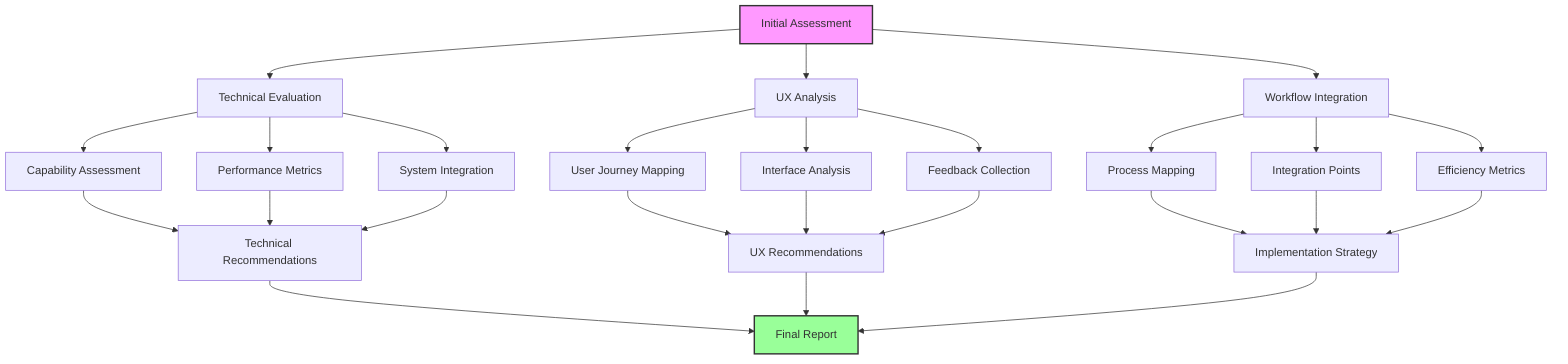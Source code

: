 flowchart TD
    A[Initial Assessment] --> B[Technical Evaluation]
    A --> C[UX Analysis]
    A --> D[Workflow Integration]
    
    B --> E[Capability Assessment]
    B --> F[Performance Metrics]
    B --> G[System Integration]
    
    C --> H[User Journey Mapping]
    C --> I[Interface Analysis]
    C --> J[Feedback Collection]
    
    D --> K[Process Mapping]
    D --> L[Integration Points]
    D --> M[Efficiency Metrics]
    
    E & F & G --> N[Technical Recommendations]
    H & I & J --> O[UX Recommendations]
    K & L & M --> P[Implementation Strategy]
    
    N & O & P --> Q[Final Report]
    
    style A fill:#f9f,stroke:#333,stroke-width:2px
    style Q fill:#9f9,stroke:#333,stroke-width:2px